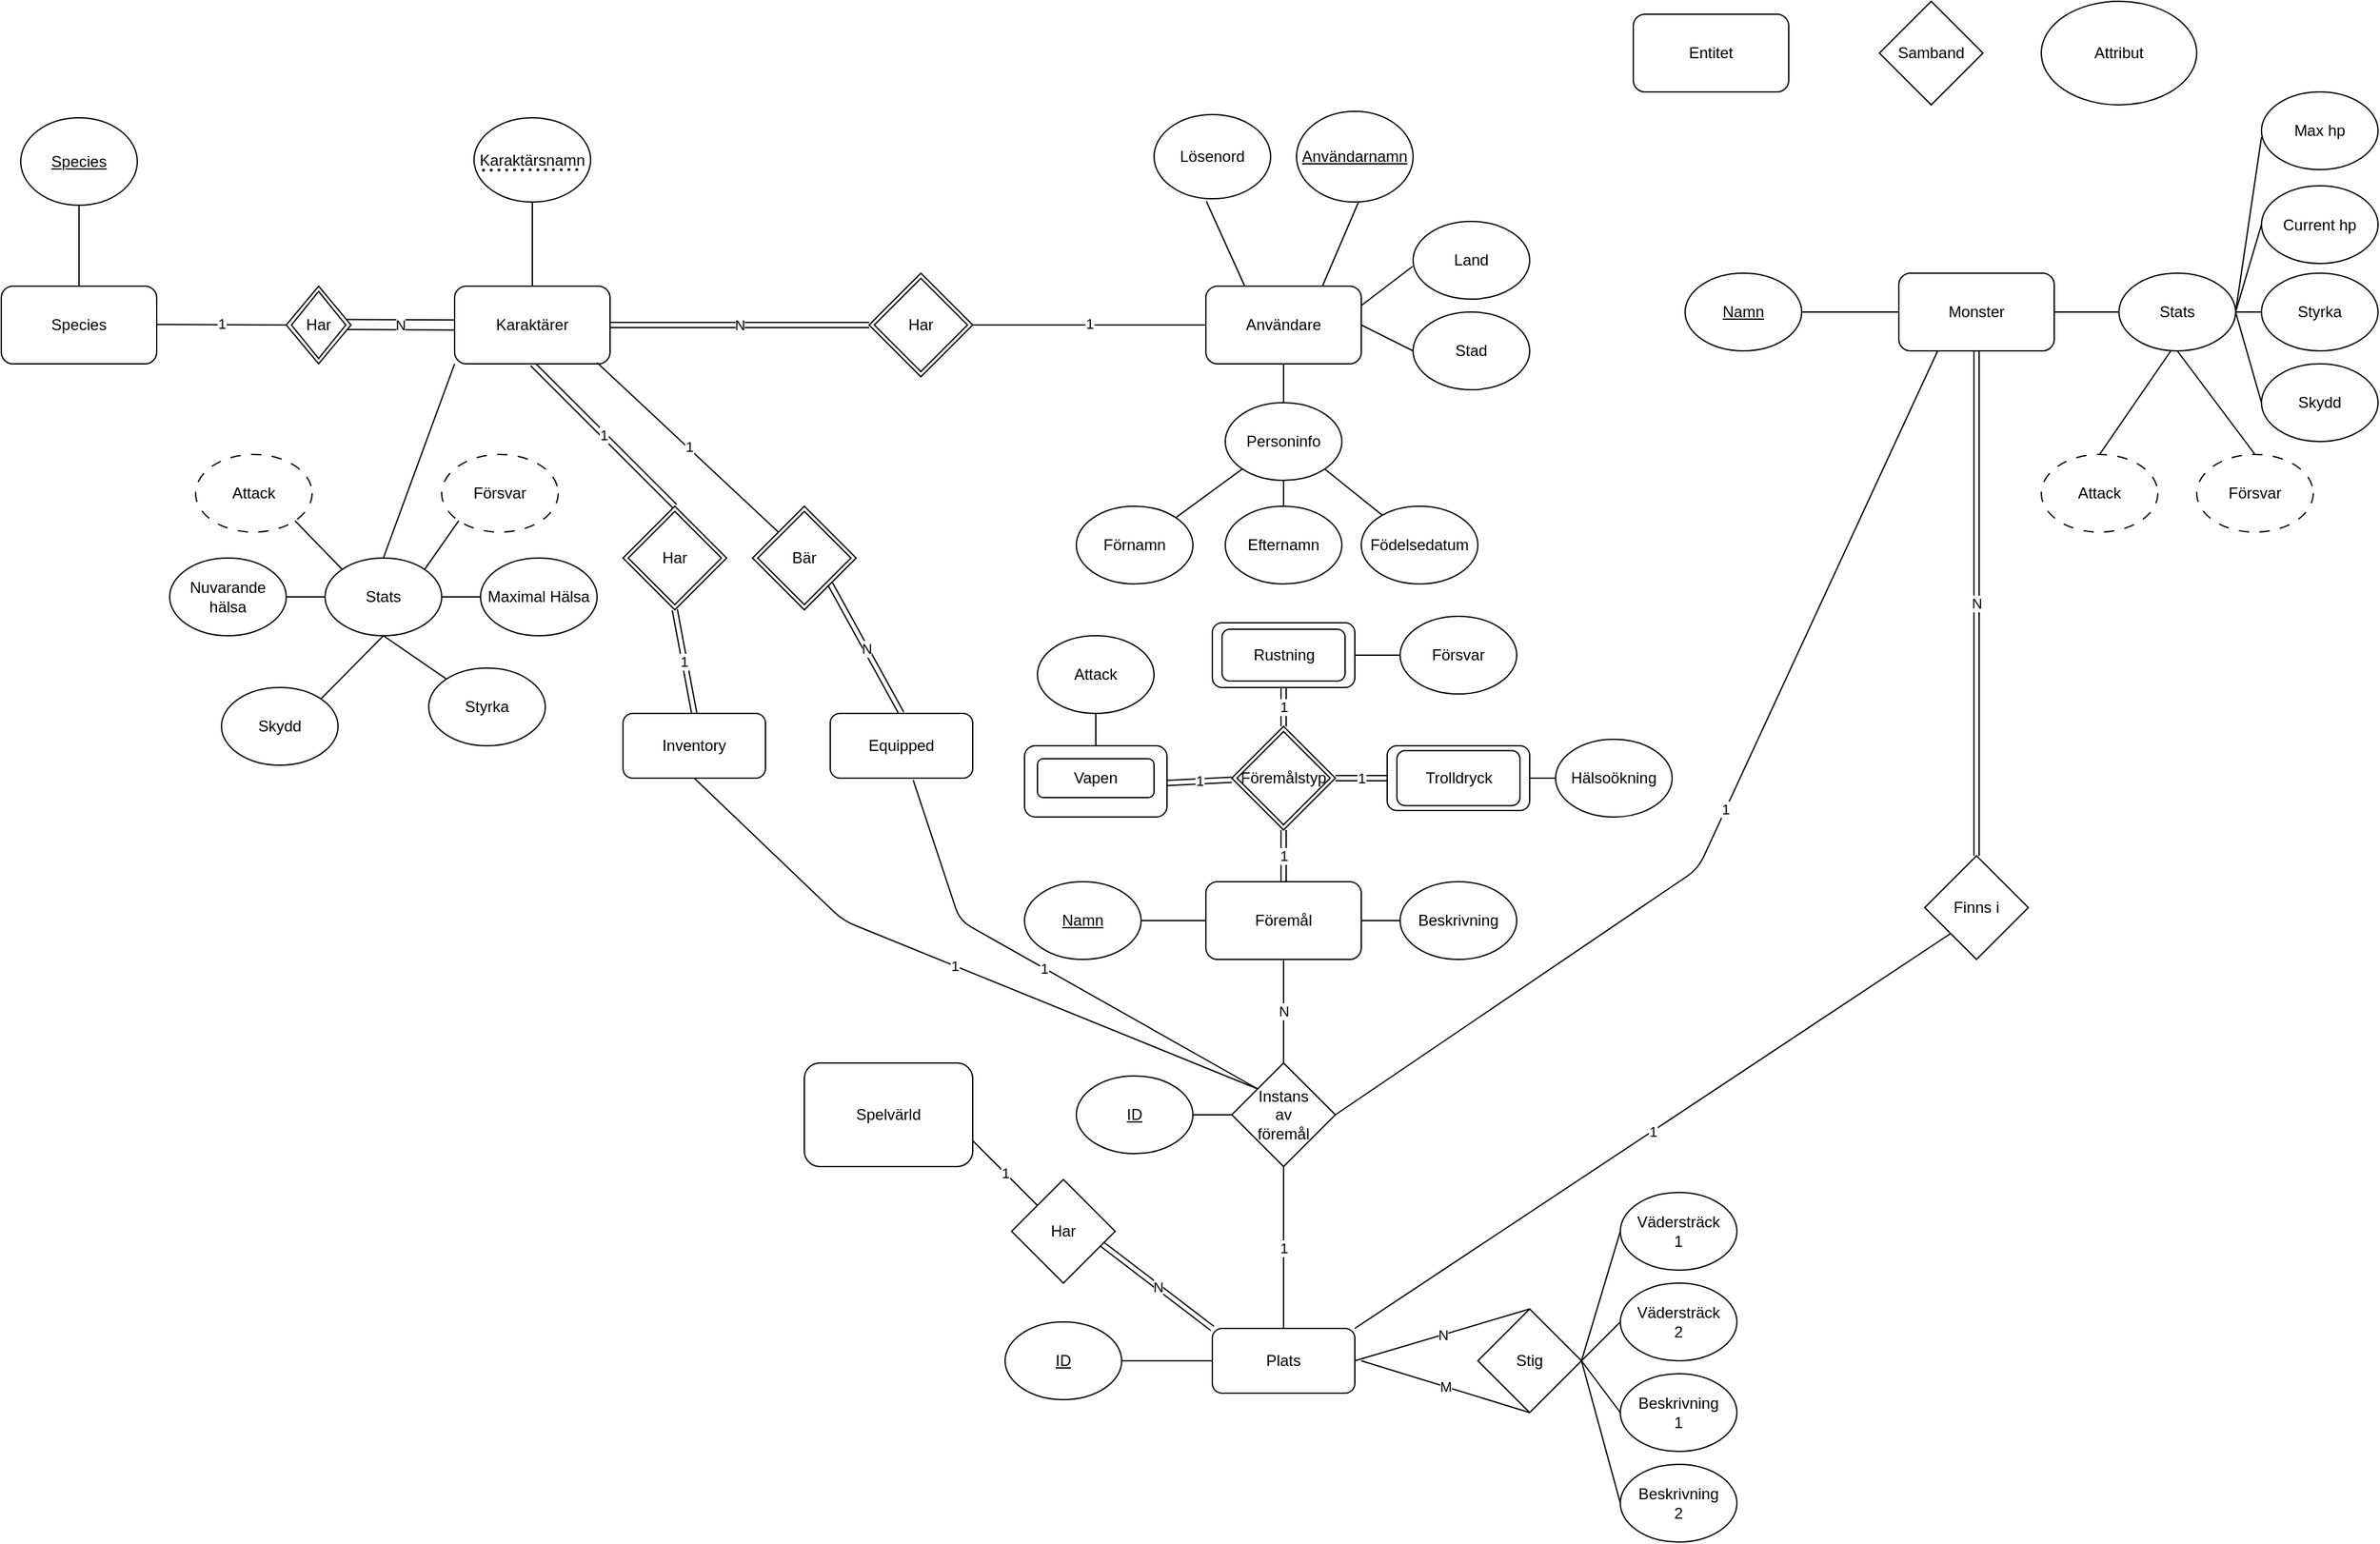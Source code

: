 <mxfile>
    <diagram id="R2lEEEUBdFMjLlhIrx00" name="Page-1">
        <mxGraphModel dx="3754" dy="1143" grid="1" gridSize="10" guides="1" tooltips="1" connect="1" arrows="0" fold="1" page="1" pageScale="1" pageWidth="850" pageHeight="1100" math="0" shadow="0" extFonts="Permanent Marker^https://fonts.googleapis.com/css?family=Permanent+Marker">
            <root>
                <mxCell id="0"/>
                <mxCell id="1" parent="0"/>
                <mxCell id="2" value="Samband" style="rhombus;whiteSpace=wrap;html=1;strokeColor=default;" vertex="1" parent="1">
                    <mxGeometry x="330" y="10" width="80" height="80" as="geometry"/>
                </mxCell>
                <mxCell id="3" value="Entitet" style="rounded=1;whiteSpace=wrap;html=1;" vertex="1" parent="1">
                    <mxGeometry x="140" y="20" width="120" height="60" as="geometry"/>
                </mxCell>
                <mxCell id="4" value="Attribut" style="ellipse;whiteSpace=wrap;html=1;" vertex="1" parent="1">
                    <mxGeometry x="455" y="10" width="120" height="80" as="geometry"/>
                </mxCell>
                <mxCell id="11" style="edgeStyle=none;html=1;entryX=0.448;entryY=1.029;entryDx=0;entryDy=0;entryPerimeter=0;exitX=0.25;exitY=0;exitDx=0;exitDy=0;endArrow=none;endFill=0;" edge="1" parent="1" source="5" target="10">
                    <mxGeometry relative="1" as="geometry">
                        <mxPoint x="-190" y="170" as="targetPoint"/>
                        <mxPoint x="-190" y="230" as="sourcePoint"/>
                    </mxGeometry>
                </mxCell>
                <mxCell id="17" value="" style="edgeStyle=none;html=1;exitX=0.75;exitY=0;exitDx=0;exitDy=0;endArrow=none;endFill=0;" edge="1" parent="1" source="5">
                    <mxGeometry relative="1" as="geometry">
                        <Array as="points"/>
                        <mxPoint x="-70" y="160" as="targetPoint"/>
                    </mxGeometry>
                </mxCell>
                <mxCell id="22" style="edgeStyle=none;html=1;exitX=0.5;exitY=1;exitDx=0;exitDy=0;entryX=0.5;entryY=0;entryDx=0;entryDy=0;endArrow=none;endFill=0;" edge="1" parent="1" source="5" target="13">
                    <mxGeometry relative="1" as="geometry"/>
                </mxCell>
                <mxCell id="23" style="edgeStyle=none;html=1;exitX=1;exitY=0.5;exitDx=0;exitDy=0;entryX=0;entryY=0.5;entryDx=0;entryDy=0;endArrow=none;endFill=0;" edge="1" parent="1" source="5" target="19">
                    <mxGeometry relative="1" as="geometry"/>
                </mxCell>
                <mxCell id="5" value="Användare" style="rounded=1;whiteSpace=wrap;html=1;" vertex="1" parent="1">
                    <mxGeometry x="-190" y="230" width="120" height="60" as="geometry"/>
                </mxCell>
                <mxCell id="16" value="Förnamn" style="ellipse;whiteSpace=wrap;html=1;" vertex="1" parent="1">
                    <mxGeometry x="-290" y="400" width="90" height="60" as="geometry"/>
                </mxCell>
                <mxCell id="47" style="edgeStyle=none;shape=connector;rounded=1;html=1;exitX=1;exitY=0.5;exitDx=0;exitDy=0;strokeColor=default;align=center;verticalAlign=middle;fontFamily=Helvetica;fontSize=11;fontColor=default;labelBackgroundColor=default;endArrow=none;endFill=0;" edge="1" parent="1" source="8" target="46">
                    <mxGeometry relative="1" as="geometry"/>
                </mxCell>
                <mxCell id="78" value="N" style="edgeStyle=none;shape=link;rounded=1;html=1;exitX=0.5;exitY=1;exitDx=0;exitDy=0;strokeColor=default;align=center;verticalAlign=middle;fontFamily=Helvetica;fontSize=11;fontColor=default;labelBackgroundColor=default;endArrow=none;endFill=0;" edge="1" parent="1" source="8" target="76">
                    <mxGeometry relative="1" as="geometry"/>
                </mxCell>
                <mxCell id="8" value="Monster" style="rounded=1;whiteSpace=wrap;html=1;" vertex="1" parent="1">
                    <mxGeometry x="345" y="220" width="120" height="60" as="geometry"/>
                </mxCell>
                <mxCell id="127" style="edgeStyle=none;shape=connector;rounded=1;html=1;exitX=1;exitY=0.5;exitDx=0;exitDy=0;entryX=0;entryY=0.5;entryDx=0;entryDy=0;strokeColor=default;align=center;verticalAlign=middle;fontFamily=Helvetica;fontSize=11;fontColor=default;labelBackgroundColor=default;endArrow=none;endFill=0;" edge="1" parent="1" source="9" target="126">
                    <mxGeometry relative="1" as="geometry"/>
                </mxCell>
                <mxCell id="140" value="1" style="edgeStyle=none;shape=link;rounded=1;html=1;exitX=0.5;exitY=0;exitDx=0;exitDy=0;entryX=0.5;entryY=1;entryDx=0;entryDy=0;strokeColor=default;align=center;verticalAlign=middle;fontFamily=Helvetica;fontSize=11;fontColor=default;labelBackgroundColor=default;endArrow=none;endFill=0;" edge="1" parent="1" source="9" target="139">
                    <mxGeometry relative="1" as="geometry"/>
                </mxCell>
                <mxCell id="150" value="N" style="edgeStyle=none;shape=connector;rounded=1;html=1;exitX=0.5;exitY=1;exitDx=0;exitDy=0;entryX=0.5;entryY=0;entryDx=0;entryDy=0;strokeColor=default;align=center;verticalAlign=middle;fontFamily=Helvetica;fontSize=11;fontColor=default;labelBackgroundColor=default;endArrow=none;endFill=0;" edge="1" parent="1" source="9" target="149">
                    <mxGeometry relative="1" as="geometry"/>
                </mxCell>
                <mxCell id="9" value="Föremål" style="rounded=1;whiteSpace=wrap;html=1;" vertex="1" parent="1">
                    <mxGeometry x="-190" y="690" width="120" height="60" as="geometry"/>
                </mxCell>
                <mxCell id="10" value="Lösenord" style="ellipse;whiteSpace=wrap;html=1;" vertex="1" parent="1">
                    <mxGeometry x="-230" y="97.5" width="90" height="65" as="geometry"/>
                </mxCell>
                <mxCell id="12" value="&lt;u&gt;Användarnamn&lt;/u&gt;" style="ellipse;whiteSpace=wrap;html=1;" vertex="1" parent="1">
                    <mxGeometry x="-120" y="95" width="90" height="70" as="geometry"/>
                </mxCell>
                <mxCell id="24" style="edgeStyle=none;html=1;exitX=0.5;exitY=1;exitDx=0;exitDy=0;entryX=0.5;entryY=0;entryDx=0;entryDy=0;endArrow=none;endFill=0;" edge="1" parent="1" source="13" target="15">
                    <mxGeometry relative="1" as="geometry"/>
                </mxCell>
                <mxCell id="25" style="edgeStyle=none;html=1;exitX=0;exitY=1;exitDx=0;exitDy=0;entryX=1;entryY=0;entryDx=0;entryDy=0;endArrow=none;endFill=0;" edge="1" parent="1" source="13" target="16">
                    <mxGeometry relative="1" as="geometry"/>
                </mxCell>
                <mxCell id="26" style="edgeStyle=none;html=1;exitX=1;exitY=1;exitDx=0;exitDy=0;endArrow=none;endFill=0;" edge="1" parent="1" source="13" target="18">
                    <mxGeometry relative="1" as="geometry"/>
                </mxCell>
                <mxCell id="13" value="Personinfo" style="ellipse;whiteSpace=wrap;html=1;" vertex="1" parent="1">
                    <mxGeometry x="-175" y="320" width="90" height="60" as="geometry"/>
                </mxCell>
                <mxCell id="15" value="Efternamn" style="ellipse;whiteSpace=wrap;html=1;" vertex="1" parent="1">
                    <mxGeometry x="-175" y="400" width="90" height="60" as="geometry"/>
                </mxCell>
                <mxCell id="198" value="1" style="edgeStyle=none;shape=link;rounded=1;html=1;exitX=0.5;exitY=1;exitDx=0;exitDy=0;entryX=0.5;entryY=0;entryDx=0;entryDy=0;strokeColor=default;align=center;verticalAlign=middle;fontFamily=Helvetica;fontSize=11;fontColor=default;labelBackgroundColor=default;endArrow=none;endFill=0;" edge="1" parent="1" source="7" target="197">
                    <mxGeometry relative="1" as="geometry"/>
                </mxCell>
                <mxCell id="7" value="Karaktärer" style="rounded=1;whiteSpace=wrap;html=1;" vertex="1" parent="1">
                    <mxGeometry x="-770" y="230" width="120" height="60" as="geometry"/>
                </mxCell>
                <mxCell id="6" value="Spelvärld" style="rounded=1;whiteSpace=wrap;html=1;" vertex="1" parent="1">
                    <mxGeometry x="-500" y="830" width="130" height="80" as="geometry"/>
                </mxCell>
                <mxCell id="18" value="Födelsedatum" style="ellipse;whiteSpace=wrap;html=1;" vertex="1" parent="1">
                    <mxGeometry x="-70" y="400" width="90" height="60" as="geometry"/>
                </mxCell>
                <mxCell id="19" value="Stad&lt;span style=&quot;font-family: monospace; font-size: 0px; text-align: start; text-wrap-mode: nowrap;&quot;&gt;%3CmxGraphModel%3E%3Croot%3E%3CmxCell%20id%3D%220%22%2F%3E%3CmxCell%20id%3D%221%22%20parent%3D%220%22%2F%3E%3CmxCell%20id%3D%222%22%20value%3D%22L%C3%B6senord%22%20style%3D%22ellipse%3BwhiteSpace%3Dwrap%3Bhtml%3D1%3B%22%20vertex%3D%221%22%20parent%3D%221%22%3E%3CmxGeometry%20x%3D%22-180%22%20y%3D%22320%22%20width%3D%2290%22%20height%3D%2260%22%20as%3D%22geometry%22%2F%3E%3C%2FmxCell%3E%3C%2Froot%3E%3C%2FmxGraphModel%3E&lt;/span&gt;" style="ellipse;whiteSpace=wrap;html=1;" vertex="1" parent="1">
                    <mxGeometry x="-30" y="250" width="90" height="60" as="geometry"/>
                </mxCell>
                <mxCell id="20" value="Land" style="ellipse;whiteSpace=wrap;html=1;" vertex="1" parent="1">
                    <mxGeometry x="-30" y="180" width="90" height="60" as="geometry"/>
                </mxCell>
                <mxCell id="21" style="edgeStyle=none;html=1;exitX=1;exitY=0.25;exitDx=0;exitDy=0;entryX=-0.004;entryY=0.579;entryDx=0;entryDy=0;entryPerimeter=0;endArrow=none;endFill=0;" edge="1" parent="1" source="5" target="20">
                    <mxGeometry relative="1" as="geometry"/>
                </mxCell>
                <mxCell id="32" style="edgeStyle=none;html=1;exitX=1;exitY=0.5;exitDx=0;exitDy=0;entryX=0;entryY=0.5;entryDx=0;entryDy=0;endArrow=none;endFill=0;" edge="1" parent="1" source="31" target="8">
                    <mxGeometry relative="1" as="geometry"/>
                </mxCell>
                <mxCell id="31" value="&lt;u&gt;Namn&lt;/u&gt;" style="ellipse;whiteSpace=wrap;html=1;" vertex="1" parent="1">
                    <mxGeometry x="180" y="220" width="90" height="60" as="geometry"/>
                </mxCell>
                <mxCell id="45" value="Har" style="rhombus;whiteSpace=wrap;html=1;strokeColor=default;double=1;" vertex="1" parent="1">
                    <mxGeometry x="-450" y="220" width="80" height="80" as="geometry"/>
                </mxCell>
                <mxCell id="46" value="Stats" style="ellipse;whiteSpace=wrap;html=1;" vertex="1" parent="1">
                    <mxGeometry x="515" y="220" width="90" height="60" as="geometry"/>
                </mxCell>
                <mxCell id="48" value="Karaktärsnamn" style="ellipse;whiteSpace=wrap;html=1;" vertex="1" parent="1">
                    <mxGeometry x="-755" y="100" width="90" height="65" as="geometry"/>
                </mxCell>
                <mxCell id="71" style="edgeStyle=none;shape=connector;rounded=1;html=1;exitX=0;exitY=0.5;exitDx=0;exitDy=0;strokeColor=default;align=center;verticalAlign=middle;fontFamily=Helvetica;fontSize=11;fontColor=default;labelBackgroundColor=default;endArrow=none;endFill=0;" edge="1" parent="1">
                    <mxGeometry relative="1" as="geometry">
                        <mxPoint x="605" y="250" as="targetPoint"/>
                        <mxPoint x="625" y="115" as="sourcePoint"/>
                    </mxGeometry>
                </mxCell>
                <mxCell id="49" value="Max hp" style="ellipse;whiteSpace=wrap;html=1;" vertex="1" parent="1">
                    <mxGeometry x="625" y="80" width="90" height="60" as="geometry"/>
                </mxCell>
                <mxCell id="70" style="edgeStyle=none;shape=connector;rounded=1;html=1;exitX=0;exitY=0.5;exitDx=0;exitDy=0;entryX=1;entryY=0.5;entryDx=0;entryDy=0;strokeColor=default;align=center;verticalAlign=middle;fontFamily=Helvetica;fontSize=11;fontColor=default;labelBackgroundColor=default;endArrow=none;endFill=0;" edge="1" parent="1" source="50" target="46">
                    <mxGeometry relative="1" as="geometry"/>
                </mxCell>
                <mxCell id="50" value="Current hp" style="ellipse;whiteSpace=wrap;html=1;" vertex="1" parent="1">
                    <mxGeometry x="625" y="152.5" width="90" height="60" as="geometry"/>
                </mxCell>
                <mxCell id="69" style="edgeStyle=none;shape=connector;rounded=1;html=1;exitX=0;exitY=0.5;exitDx=0;exitDy=0;strokeColor=default;align=center;verticalAlign=middle;fontFamily=Helvetica;fontSize=11;fontColor=default;labelBackgroundColor=default;endArrow=none;endFill=0;" edge="1" parent="1" source="52">
                    <mxGeometry relative="1" as="geometry">
                        <mxPoint x="605" y="250" as="targetPoint"/>
                    </mxGeometry>
                </mxCell>
                <mxCell id="52" value="Styrka" style="ellipse;whiteSpace=wrap;html=1;" vertex="1" parent="1">
                    <mxGeometry x="625" y="220" width="90" height="60" as="geometry"/>
                </mxCell>
                <mxCell id="55" style="edgeStyle=none;html=1;entryX=0.448;entryY=1.029;entryDx=0;entryDy=0;entryPerimeter=0;exitX=0.5;exitY=0;exitDx=0;exitDy=0;endArrow=none;endFill=0;" edge="1" parent="1" source="7">
                    <mxGeometry relative="1" as="geometry">
                        <mxPoint x="-710" y="165" as="targetPoint"/>
                        <mxPoint x="-680" y="231" as="sourcePoint"/>
                    </mxGeometry>
                </mxCell>
                <mxCell id="68" style="edgeStyle=none;shape=connector;rounded=1;html=1;exitX=0;exitY=0.5;exitDx=0;exitDy=0;entryX=1;entryY=0.5;entryDx=0;entryDy=0;strokeColor=default;align=center;verticalAlign=middle;fontFamily=Helvetica;fontSize=11;fontColor=default;labelBackgroundColor=default;endArrow=none;endFill=0;" edge="1" parent="1" source="56" target="46">
                    <mxGeometry relative="1" as="geometry"/>
                </mxCell>
                <mxCell id="56" value="Skydd" style="ellipse;whiteSpace=wrap;html=1;" vertex="1" parent="1">
                    <mxGeometry x="625" y="290" width="90" height="60" as="geometry"/>
                </mxCell>
                <mxCell id="67" style="edgeStyle=none;shape=connector;rounded=1;html=1;exitX=0.5;exitY=0;exitDx=0;exitDy=0;strokeColor=default;align=center;verticalAlign=middle;fontFamily=Helvetica;fontSize=11;fontColor=default;labelBackgroundColor=default;endArrow=none;endFill=0;" edge="1" parent="1" source="57">
                    <mxGeometry relative="1" as="geometry">
                        <mxPoint x="555" y="280" as="targetPoint"/>
                    </mxGeometry>
                </mxCell>
                <mxCell id="57" value="Attack" style="ellipse;whiteSpace=wrap;html=1;dashed=1;dashPattern=8 8;" vertex="1" parent="1">
                    <mxGeometry x="455" y="360" width="90" height="60" as="geometry"/>
                </mxCell>
                <mxCell id="58" value="" style="endArrow=none;dashed=1;html=1;dashPattern=1 2;strokeWidth=2;rounded=1;strokeColor=default;align=center;verticalAlign=middle;fontFamily=Helvetica;fontSize=11;fontColor=default;labelBackgroundColor=default;edgeStyle=none;endSize=7;" edge="1" parent="1">
                    <mxGeometry width="50" height="50" relative="1" as="geometry">
                        <mxPoint x="-748.75" y="140.34" as="sourcePoint"/>
                        <mxPoint x="-671.25" y="140" as="targetPoint"/>
                    </mxGeometry>
                </mxCell>
                <mxCell id="61" style="edgeStyle=none;html=1;entryX=0.448;entryY=1.029;entryDx=0;entryDy=0;entryPerimeter=0;exitX=0;exitY=0.5;exitDx=0;exitDy=0;endArrow=none;endFill=0;" edge="1" parent="1" source="5">
                    <mxGeometry relative="1" as="geometry">
                        <mxPoint x="-370" y="260" as="targetPoint"/>
                        <mxPoint x="-340" y="326" as="sourcePoint"/>
                    </mxGeometry>
                </mxCell>
                <mxCell id="63" value="1" style="edgeLabel;html=1;align=center;verticalAlign=middle;resizable=0;points=[];" connectable="0" vertex="1" parent="61">
                    <mxGeometry x="-0.002" y="-1" relative="1" as="geometry">
                        <mxPoint as="offset"/>
                    </mxGeometry>
                </mxCell>
                <mxCell id="62" value="N" style="edgeStyle=none;html=1;entryX=0.448;entryY=1.029;entryDx=0;entryDy=0;entryPerimeter=0;exitX=0;exitY=0.5;exitDx=0;exitDy=0;endArrow=none;endFill=0;shape=link;" edge="1" parent="1" source="45">
                    <mxGeometry relative="1" as="geometry">
                        <mxPoint x="-650" y="260" as="targetPoint"/>
                        <mxPoint x="-620" y="326" as="sourcePoint"/>
                    </mxGeometry>
                </mxCell>
                <mxCell id="66" style="edgeStyle=none;shape=connector;rounded=1;html=1;exitX=0.5;exitY=0;exitDx=0;exitDy=0;entryX=0.5;entryY=1;entryDx=0;entryDy=0;strokeColor=default;align=center;verticalAlign=middle;fontFamily=Helvetica;fontSize=11;fontColor=default;labelBackgroundColor=default;endArrow=none;endFill=0;" edge="1" parent="1" source="65" target="46">
                    <mxGeometry relative="1" as="geometry"/>
                </mxCell>
                <mxCell id="65" value="Försvar" style="ellipse;whiteSpace=wrap;html=1;dashed=1;dashPattern=8 8;" vertex="1" parent="1">
                    <mxGeometry x="575" y="360" width="90" height="60" as="geometry"/>
                </mxCell>
                <mxCell id="73" value="Stats" style="ellipse;whiteSpace=wrap;html=1;" vertex="1" parent="1">
                    <mxGeometry x="-870" y="440" width="90" height="60" as="geometry"/>
                </mxCell>
                <mxCell id="75" style="edgeStyle=none;html=1;entryX=0;entryY=1;entryDx=0;entryDy=0;exitX=0.5;exitY=0;exitDx=0;exitDy=0;endArrow=none;endFill=0;" edge="1" parent="1" source="73" target="7">
                    <mxGeometry relative="1" as="geometry">
                        <mxPoint x="-825.1" y="310" as="targetPoint"/>
                        <mxPoint x="-825.38" y="380" as="sourcePoint"/>
                    </mxGeometry>
                </mxCell>
                <mxCell id="155" value="1" style="edgeStyle=none;shape=connector;rounded=1;html=1;exitX=0;exitY=1;exitDx=0;exitDy=0;entryX=1;entryY=0;entryDx=0;entryDy=0;strokeColor=default;align=center;verticalAlign=middle;fontFamily=Helvetica;fontSize=11;fontColor=default;labelBackgroundColor=default;endArrow=none;endFill=0;" edge="1" parent="1" source="76" target="80">
                    <mxGeometry relative="1" as="geometry"/>
                </mxCell>
                <mxCell id="76" value="Finns i" style="rhombus;whiteSpace=wrap;html=1;strokeColor=default;" vertex="1" parent="1">
                    <mxGeometry x="365" y="670" width="80" height="80" as="geometry"/>
                </mxCell>
                <mxCell id="77" style="edgeStyle=none;html=1;entryX=0.5;entryY=1;entryDx=0;entryDy=0;endArrow=none;endFill=0;" edge="1" parent="1" source="79" target="73">
                    <mxGeometry relative="1" as="geometry">
                        <mxPoint x="-665" y="400" as="targetPoint"/>
                        <mxPoint x="-619.05" y="465" as="sourcePoint"/>
                    </mxGeometry>
                </mxCell>
                <mxCell id="79" value="Styrka" style="ellipse;whiteSpace=wrap;html=1;" vertex="1" parent="1">
                    <mxGeometry x="-790" y="525" width="90" height="60" as="geometry"/>
                </mxCell>
                <mxCell id="87" style="edgeStyle=none;shape=connector;rounded=1;html=1;exitX=0;exitY=0.5;exitDx=0;exitDy=0;entryX=1;entryY=0.5;entryDx=0;entryDy=0;strokeColor=default;align=center;verticalAlign=middle;fontFamily=Helvetica;fontSize=11;fontColor=default;labelBackgroundColor=default;endArrow=none;endFill=0;" edge="1" parent="1" source="80" target="86">
                    <mxGeometry relative="1" as="geometry"/>
                </mxCell>
                <mxCell id="93" value="N" style="edgeStyle=none;shape=connector;rounded=1;html=1;exitX=1;exitY=0.5;exitDx=0;exitDy=0;entryX=0.5;entryY=0;entryDx=0;entryDy=0;strokeColor=default;align=center;verticalAlign=middle;fontFamily=Helvetica;fontSize=11;fontColor=default;labelBackgroundColor=default;endArrow=none;endFill=0;" edge="1" parent="1" source="80" target="89">
                    <mxGeometry relative="1" as="geometry"/>
                </mxCell>
                <mxCell id="80" value="Plats" style="rounded=1;whiteSpace=wrap;html=1;" vertex="1" parent="1">
                    <mxGeometry x="-185" y="1035" width="110" height="50" as="geometry"/>
                </mxCell>
                <mxCell id="82" value="Skydd&lt;span style=&quot;font-family: monospace; font-size: 0px; text-align: start; text-wrap: nowrap;&quot;&gt;%3CmxGraphModel%3E%3Croot%3E%3CmxCell%20id%3D%220%22%2F%3E%3CmxCell%20id%3D%221%22%20parent%3D%220%22%2F%3E%3CmxCell%20id%3D%222%22%20value%3D%22Styrka%22%20style%3D%22ellipse%3BwhiteSpace%3Dwrap%3Bhtml%3D1%3B%22%20vertex%3D%221%22%20parent%3D%221%22%3E%3CmxGeometry%20x%3D%22-650%22%20y%3D%22460%22%20width%3D%2290%22%20height%3D%2260%22%20as%3D%22geometry%22%2F%3E%3C%2FmxCell%3E%3C%2Froot%3E%3C%2FmxGraphModel%3E&lt;/span&gt;" style="ellipse;whiteSpace=wrap;html=1;" vertex="1" parent="1">
                    <mxGeometry x="-950" y="540" width="90" height="60" as="geometry"/>
                </mxCell>
                <mxCell id="84" value="Maximal Hälsa" style="ellipse;whiteSpace=wrap;html=1;" vertex="1" parent="1">
                    <mxGeometry x="-750" y="440" width="90" height="60" as="geometry"/>
                </mxCell>
                <mxCell id="85" value="Nuvarande hälsa" style="ellipse;whiteSpace=wrap;html=1;" vertex="1" parent="1">
                    <mxGeometry x="-990" y="440" width="90" height="60" as="geometry"/>
                </mxCell>
                <mxCell id="86" value="&lt;u&gt;ID&lt;/u&gt;" style="ellipse;whiteSpace=wrap;html=1;" vertex="1" parent="1">
                    <mxGeometry x="-345" y="1030" width="90" height="60" as="geometry"/>
                </mxCell>
                <mxCell id="94" value="M" style="edgeStyle=none;shape=connector;rounded=1;html=1;exitX=0.5;exitY=1;exitDx=0;exitDy=0;strokeColor=default;align=center;verticalAlign=middle;fontFamily=Helvetica;fontSize=11;fontColor=default;labelBackgroundColor=default;endArrow=none;endFill=0;" edge="1" parent="1" source="89">
                    <mxGeometry relative="1" as="geometry">
                        <mxPoint x="-70" y="1060" as="targetPoint"/>
                    </mxGeometry>
                </mxCell>
                <mxCell id="89" value="Stig" style="rhombus;whiteSpace=wrap;html=1;strokeColor=default;" vertex="1" parent="1">
                    <mxGeometry x="20" y="1020" width="80" height="80" as="geometry"/>
                </mxCell>
                <mxCell id="92" style="edgeStyle=none;html=1;entryX=0;entryY=0.5;entryDx=0;entryDy=0;exitX=1;exitY=0.5;exitDx=0;exitDy=0;endArrow=none;endFill=0;" edge="1" parent="1" source="85" target="73">
                    <mxGeometry relative="1" as="geometry">
                        <mxPoint x="-755.95" y="380" as="targetPoint"/>
                        <mxPoint x="-755.95" y="445" as="sourcePoint"/>
                    </mxGeometry>
                </mxCell>
                <mxCell id="95" style="edgeStyle=none;html=1;entryX=1;entryY=0.5;entryDx=0;entryDy=0;exitX=0;exitY=0.5;exitDx=0;exitDy=0;endArrow=none;endFill=0;" edge="1" parent="1" source="84" target="73">
                    <mxGeometry relative="1" as="geometry">
                        <mxPoint x="-665" y="390" as="targetPoint"/>
                        <mxPoint x="-665" y="455" as="sourcePoint"/>
                    </mxGeometry>
                </mxCell>
                <mxCell id="96" style="edgeStyle=none;html=1;exitX=1;exitY=0;exitDx=0;exitDy=0;endArrow=none;endFill=0;entryX=0.5;entryY=1;entryDx=0;entryDy=0;" edge="1" parent="1" source="82" target="73">
                    <mxGeometry relative="1" as="geometry">
                        <mxPoint x="-740" y="410" as="targetPoint"/>
                        <mxPoint x="-740" y="475" as="sourcePoint"/>
                    </mxGeometry>
                </mxCell>
                <mxCell id="104" style="edgeStyle=none;shape=connector;rounded=1;html=1;exitX=0;exitY=0.5;exitDx=0;exitDy=0;strokeColor=default;align=center;verticalAlign=middle;fontFamily=Helvetica;fontSize=11;fontColor=default;labelBackgroundColor=default;endArrow=none;endFill=0;" edge="1" parent="1" source="97">
                    <mxGeometry relative="1" as="geometry">
                        <mxPoint x="100" y="1060" as="targetPoint"/>
                    </mxGeometry>
                </mxCell>
                <mxCell id="97" value="Vädersträck&lt;div&gt;1&lt;/div&gt;" style="ellipse;whiteSpace=wrap;html=1;" vertex="1" parent="1">
                    <mxGeometry x="130" y="930" width="90" height="60" as="geometry"/>
                </mxCell>
                <mxCell id="103" style="edgeStyle=none;shape=connector;rounded=1;html=1;exitX=0;exitY=0.5;exitDx=0;exitDy=0;strokeColor=default;align=center;verticalAlign=middle;fontFamily=Helvetica;fontSize=11;fontColor=default;labelBackgroundColor=default;endArrow=none;endFill=0;" edge="1" parent="1" source="98">
                    <mxGeometry relative="1" as="geometry">
                        <mxPoint x="100" y="1060" as="targetPoint"/>
                    </mxGeometry>
                </mxCell>
                <mxCell id="98" value="Vädersträck&lt;div&gt;2&lt;/div&gt;" style="ellipse;whiteSpace=wrap;html=1;" vertex="1" parent="1">
                    <mxGeometry x="130" y="1000" width="90" height="60" as="geometry"/>
                </mxCell>
                <mxCell id="102" style="edgeStyle=none;shape=connector;rounded=1;html=1;exitX=0;exitY=0.5;exitDx=0;exitDy=0;strokeColor=default;align=center;verticalAlign=middle;fontFamily=Helvetica;fontSize=11;fontColor=default;labelBackgroundColor=default;endArrow=none;endFill=0;" edge="1" parent="1" source="99">
                    <mxGeometry relative="1" as="geometry">
                        <mxPoint x="100" y="1060" as="targetPoint"/>
                    </mxGeometry>
                </mxCell>
                <mxCell id="99" value="Beskrivning&lt;div&gt;1&lt;/div&gt;" style="ellipse;whiteSpace=wrap;html=1;" vertex="1" parent="1">
                    <mxGeometry x="130" y="1070" width="90" height="60" as="geometry"/>
                </mxCell>
                <mxCell id="101" style="edgeStyle=none;shape=connector;rounded=1;html=1;exitX=0;exitY=0.5;exitDx=0;exitDy=0;entryX=1;entryY=0.5;entryDx=0;entryDy=0;strokeColor=default;align=center;verticalAlign=middle;fontFamily=Helvetica;fontSize=11;fontColor=default;labelBackgroundColor=default;endArrow=none;endFill=0;" edge="1" parent="1" source="100" target="89">
                    <mxGeometry relative="1" as="geometry"/>
                </mxCell>
                <mxCell id="100" value="Beskrivning&lt;div&gt;2&lt;/div&gt;" style="ellipse;whiteSpace=wrap;html=1;" vertex="1" parent="1">
                    <mxGeometry x="130" y="1140" width="90" height="60" as="geometry"/>
                </mxCell>
                <mxCell id="105" value="Försvar" style="ellipse;whiteSpace=wrap;html=1;dashed=1;dashPattern=8 8;" vertex="1" parent="1">
                    <mxGeometry x="-780" y="360" width="90" height="60" as="geometry"/>
                </mxCell>
                <mxCell id="106" value="Attack" style="ellipse;whiteSpace=wrap;html=1;dashed=1;dashPattern=8 8;" vertex="1" parent="1">
                    <mxGeometry x="-970" y="360" width="90" height="60" as="geometry"/>
                </mxCell>
                <mxCell id="108" style="edgeStyle=none;html=1;entryX=1;entryY=0;entryDx=0;entryDy=0;exitX=0;exitY=1;exitDx=0;exitDy=0;endArrow=none;endFill=0;" edge="1" parent="1" source="105" target="73">
                    <mxGeometry relative="1" as="geometry">
                        <mxPoint x="-695" y="360" as="targetPoint"/>
                        <mxPoint x="-650" y="360" as="sourcePoint"/>
                    </mxGeometry>
                </mxCell>
                <mxCell id="109" style="edgeStyle=none;html=1;entryX=1;entryY=1;entryDx=0;entryDy=0;exitX=0;exitY=0;exitDx=0;exitDy=0;endArrow=none;endFill=0;" edge="1" parent="1" source="73" target="106">
                    <mxGeometry relative="1" as="geometry">
                        <mxPoint x="-780" y="340" as="targetPoint"/>
                        <mxPoint x="-735" y="340" as="sourcePoint"/>
                    </mxGeometry>
                </mxCell>
                <mxCell id="111" value="Species" style="rounded=1;whiteSpace=wrap;html=1;" vertex="1" parent="1">
                    <mxGeometry x="-1120" y="230" width="120" height="60" as="geometry"/>
                </mxCell>
                <mxCell id="117" style="edgeStyle=none;shape=connector;rounded=1;html=1;exitX=1;exitY=0.5;exitDx=0;exitDy=0;entryX=0;entryY=0.5;entryDx=0;entryDy=0;strokeColor=default;align=center;verticalAlign=middle;fontFamily=Helvetica;fontSize=11;fontColor=default;labelBackgroundColor=default;endArrow=none;endFill=0;" edge="1" parent="1" source="114" target="9">
                    <mxGeometry relative="1" as="geometry"/>
                </mxCell>
                <mxCell id="114" value="&lt;u&gt;Namn&lt;/u&gt;" style="ellipse;whiteSpace=wrap;html=1;" vertex="1" parent="1">
                    <mxGeometry x="-330" y="690" width="90" height="60" as="geometry"/>
                </mxCell>
                <mxCell id="126" value="Beskrivning" style="ellipse;whiteSpace=wrap;html=1;" vertex="1" parent="1">
                    <mxGeometry x="-40" y="690" width="90" height="60" as="geometry"/>
                </mxCell>
                <mxCell id="128" value="&lt;u&gt;Species&lt;/u&gt;" style="ellipse;whiteSpace=wrap;html=1;" vertex="1" parent="1">
                    <mxGeometry x="-1105" y="100" width="90" height="67.5" as="geometry"/>
                </mxCell>
                <mxCell id="130" style="edgeStyle=none;html=1;endArrow=none;endFill=0;entryX=0.5;entryY=1;entryDx=0;entryDy=0;" edge="1" parent="1" target="128">
                    <mxGeometry relative="1" as="geometry">
                        <mxPoint x="-1060.5" y="195" as="targetPoint"/>
                        <mxPoint x="-1060" y="230" as="sourcePoint"/>
                        <Array as="points"/>
                    </mxGeometry>
                </mxCell>
                <mxCell id="176" style="edgeStyle=none;shape=connector;rounded=1;html=1;exitX=0.5;exitY=0;exitDx=0;exitDy=0;entryX=0.5;entryY=1;entryDx=0;entryDy=0;strokeColor=default;align=center;verticalAlign=middle;fontFamily=Helvetica;fontSize=11;fontColor=default;labelBackgroundColor=default;endArrow=none;endFill=0;" edge="1" parent="1" source="134" target="175">
                    <mxGeometry relative="1" as="geometry"/>
                </mxCell>
                <mxCell id="134" value="Vapen" style="rounded=1;whiteSpace=wrap;html=1;glass=0;shadow=0;absoluteArcSize=0;comic=0;labelPadding=0;fillColor=default;" vertex="1" parent="1">
                    <mxGeometry x="-330" y="585" width="110" height="55" as="geometry"/>
                </mxCell>
                <mxCell id="172" style="edgeStyle=none;shape=connector;rounded=1;html=1;exitX=1;exitY=0.5;exitDx=0;exitDy=0;entryX=0;entryY=0.5;entryDx=0;entryDy=0;strokeColor=default;align=center;verticalAlign=middle;fontFamily=Helvetica;fontSize=11;fontColor=default;labelBackgroundColor=default;endArrow=none;endFill=0;" edge="1" parent="1" source="136" target="171">
                    <mxGeometry relative="1" as="geometry"/>
                </mxCell>
                <mxCell id="136" value="Trolldryck" style="rounded=1;whiteSpace=wrap;html=1;" vertex="1" parent="1">
                    <mxGeometry x="-50" y="585" width="110" height="50" as="geometry"/>
                </mxCell>
                <mxCell id="143" value="1" style="edgeStyle=none;shape=link;rounded=1;html=1;exitX=0.5;exitY=1;exitDx=0;exitDy=0;entryX=0.5;entryY=0;entryDx=0;entryDy=0;strokeColor=default;align=center;verticalAlign=middle;fontFamily=Helvetica;fontSize=11;fontColor=default;labelBackgroundColor=default;endArrow=none;endFill=0;" edge="1" parent="1" source="137" target="139">
                    <mxGeometry relative="1" as="geometry"/>
                </mxCell>
                <mxCell id="174" style="edgeStyle=none;shape=connector;rounded=1;html=1;exitX=1;exitY=0.5;exitDx=0;exitDy=0;entryX=0;entryY=0.5;entryDx=0;entryDy=0;strokeColor=default;align=center;verticalAlign=middle;fontFamily=Helvetica;fontSize=11;fontColor=default;labelBackgroundColor=default;endArrow=none;endFill=0;" edge="1" parent="1" source="137" target="173">
                    <mxGeometry relative="1" as="geometry"/>
                </mxCell>
                <mxCell id="137" value="Rustning" style="rounded=1;whiteSpace=wrap;html=1;" vertex="1" parent="1">
                    <mxGeometry x="-185" y="490" width="110" height="50" as="geometry"/>
                </mxCell>
                <mxCell id="141" value="1" style="edgeStyle=none;shape=link;rounded=1;html=1;exitX=0;exitY=0.5;exitDx=0;exitDy=0;entryX=1;entryY=0.5;entryDx=0;entryDy=0;strokeColor=default;align=center;verticalAlign=middle;fontFamily=Helvetica;fontSize=11;fontColor=default;labelBackgroundColor=default;endArrow=none;endFill=0;" edge="1" parent="1">
                    <mxGeometry relative="1" as="geometry">
                        <mxPoint x="-170" y="611.25" as="sourcePoint"/>
                        <mxPoint x="-220" y="613.75" as="targetPoint"/>
                    </mxGeometry>
                </mxCell>
                <mxCell id="142" value="1" style="edgeStyle=none;shape=link;rounded=1;html=1;exitX=1;exitY=0.5;exitDx=0;exitDy=0;entryX=0;entryY=0.5;entryDx=0;entryDy=0;strokeColor=default;align=center;verticalAlign=middle;fontFamily=Helvetica;fontSize=11;fontColor=default;labelBackgroundColor=default;endArrow=none;endFill=0;" edge="1" parent="1" source="139" target="136">
                    <mxGeometry relative="1" as="geometry"/>
                </mxCell>
                <mxCell id="139" value="Föremålstyp" style="rhombus;whiteSpace=wrap;html=1;strokeColor=default;double=1;" vertex="1" parent="1">
                    <mxGeometry x="-170" y="570" width="80" height="80" as="geometry"/>
                </mxCell>
                <mxCell id="144" value="N" style="edgeStyle=none;html=1;entryX=0.448;entryY=1.029;entryDx=0;entryDy=0;entryPerimeter=0;endArrow=none;endFill=0;shape=link;width=-7.692;exitX=0;exitY=0.5;exitDx=0;exitDy=0;" edge="1" parent="1" source="7">
                    <mxGeometry relative="1" as="geometry">
                        <mxPoint x="-855" y="259.62" as="targetPoint"/>
                        <mxPoint x="-780" y="260" as="sourcePoint"/>
                    </mxGeometry>
                </mxCell>
                <mxCell id="145" value="Har" style="rhombus;whiteSpace=wrap;html=1;strokeColor=default;double=1;" vertex="1" parent="1">
                    <mxGeometry x="-900" y="230" width="50" height="60" as="geometry"/>
                </mxCell>
                <mxCell id="146" style="edgeStyle=none;html=1;entryX=0.448;entryY=1.029;entryDx=0;entryDy=0;entryPerimeter=0;endArrow=none;endFill=0;" edge="1" parent="1">
                    <mxGeometry relative="1" as="geometry">
                        <mxPoint x="-1000" y="259.62" as="targetPoint"/>
                        <mxPoint x="-900" y="260" as="sourcePoint"/>
                    </mxGeometry>
                </mxCell>
                <mxCell id="147" value="1" style="edgeLabel;html=1;align=center;verticalAlign=middle;resizable=0;points=[];" connectable="0" vertex="1" parent="146">
                    <mxGeometry x="-0.002" y="-1" relative="1" as="geometry">
                        <mxPoint as="offset"/>
                    </mxGeometry>
                </mxCell>
                <mxCell id="152" value="1" style="edgeStyle=none;shape=connector;rounded=1;html=1;exitX=0.5;exitY=1;exitDx=0;exitDy=0;entryX=0.5;entryY=0;entryDx=0;entryDy=0;strokeColor=default;align=center;verticalAlign=middle;fontFamily=Helvetica;fontSize=11;fontColor=default;labelBackgroundColor=default;endArrow=none;endFill=0;" edge="1" parent="1" source="149" target="80">
                    <mxGeometry relative="1" as="geometry"/>
                </mxCell>
                <mxCell id="161" style="edgeStyle=none;shape=connector;rounded=1;html=1;exitX=0;exitY=0.5;exitDx=0;exitDy=0;entryX=1;entryY=0.5;entryDx=0;entryDy=0;strokeColor=default;align=center;verticalAlign=middle;fontFamily=Helvetica;fontSize=11;fontColor=default;labelBackgroundColor=default;endArrow=none;endFill=0;" edge="1" parent="1" source="149" target="160">
                    <mxGeometry relative="1" as="geometry"/>
                </mxCell>
                <mxCell id="201" value="1" style="edgeStyle=none;shape=connector;rounded=1;html=1;exitX=1;exitY=0.5;exitDx=0;exitDy=0;entryX=0.25;entryY=1;entryDx=0;entryDy=0;strokeColor=default;align=center;verticalAlign=middle;fontFamily=Helvetica;fontSize=11;fontColor=default;labelBackgroundColor=default;endArrow=none;endFill=0;" edge="1" parent="1" source="149" target="8">
                    <mxGeometry relative="1" as="geometry">
                        <Array as="points">
                            <mxPoint x="190" y="680"/>
                        </Array>
                    </mxGeometry>
                </mxCell>
                <mxCell id="226" value="1" style="edgeStyle=none;html=1;exitX=0;exitY=0;exitDx=0;exitDy=0;entryX=0.5;entryY=1;entryDx=0;entryDy=0;endArrow=none;endFill=0;" edge="1" parent="1" source="149" target="186">
                    <mxGeometry relative="1" as="geometry">
                        <Array as="points">
                            <mxPoint x="-470" y="720"/>
                        </Array>
                    </mxGeometry>
                </mxCell>
                <mxCell id="149" value="Instans&lt;div&gt;av&lt;/div&gt;&lt;div&gt;föremål&lt;/div&gt;" style="rhombus;whiteSpace=wrap;html=1;strokeColor=default;" vertex="1" parent="1">
                    <mxGeometry x="-170" y="830" width="80" height="80" as="geometry"/>
                </mxCell>
                <mxCell id="151" value="Bär" style="rhombus;whiteSpace=wrap;html=1;strokeColor=default;double=1;" vertex="1" parent="1">
                    <mxGeometry x="-540" y="400" width="80" height="80" as="geometry"/>
                </mxCell>
                <mxCell id="156" style="edgeStyle=none;html=1;entryX=0.448;entryY=1.029;entryDx=0;entryDy=0;entryPerimeter=0;exitX=0;exitY=0;exitDx=0;exitDy=0;endArrow=none;endFill=0;" edge="1" parent="1" source="151">
                    <mxGeometry relative="1" as="geometry">
                        <mxPoint x="-660" y="289.09" as="targetPoint"/>
                        <mxPoint x="-480" y="289.09" as="sourcePoint"/>
                    </mxGeometry>
                </mxCell>
                <mxCell id="157" value="1" style="edgeLabel;html=1;align=center;verticalAlign=middle;resizable=0;points=[];" connectable="0" vertex="1" parent="156">
                    <mxGeometry x="-0.002" y="-1" relative="1" as="geometry">
                        <mxPoint as="offset"/>
                    </mxGeometry>
                </mxCell>
                <mxCell id="160" value="&lt;u&gt;ID&lt;/u&gt;" style="ellipse;whiteSpace=wrap;html=1;" vertex="1" parent="1">
                    <mxGeometry x="-290" y="840" width="90" height="60" as="geometry"/>
                </mxCell>
                <mxCell id="171" value="Hälsoökning" style="ellipse;whiteSpace=wrap;html=1;" vertex="1" parent="1">
                    <mxGeometry x="80" y="580" width="90" height="60" as="geometry"/>
                </mxCell>
                <mxCell id="173" value="Försvar" style="ellipse;whiteSpace=wrap;html=1;" vertex="1" parent="1">
                    <mxGeometry x="-40" y="485" width="90" height="60" as="geometry"/>
                </mxCell>
                <mxCell id="175" value="Attack" style="ellipse;whiteSpace=wrap;html=1;" vertex="1" parent="1">
                    <mxGeometry x="-320" y="500" width="90" height="60" as="geometry"/>
                </mxCell>
                <mxCell id="177" value="Har" style="rhombus;whiteSpace=wrap;html=1;strokeColor=default;" vertex="1" parent="1">
                    <mxGeometry x="-340" y="920" width="80" height="80" as="geometry"/>
                </mxCell>
                <mxCell id="179" value="1" style="edgeStyle=none;html=1;entryX=1;entryY=0.75;entryDx=0;entryDy=0;exitX=0;exitY=0;exitDx=0;exitDy=0;endArrow=none;endFill=0;" edge="1" parent="1" source="177" target="6">
                    <mxGeometry relative="1" as="geometry">
                        <mxPoint x="-395" y="910" as="targetPoint"/>
                        <mxPoint x="-85" y="912" as="sourcePoint"/>
                    </mxGeometry>
                </mxCell>
                <mxCell id="180" value="N" style="edgeStyle=none;html=1;entryX=1;entryY=0;entryDx=0;entryDy=0;exitX=0;exitY=0;exitDx=0;exitDy=0;endArrow=none;endFill=0;shape=link;" edge="1" parent="1" source="80">
                    <mxGeometry relative="1" as="geometry">
                        <mxPoint x="-270" y="970" as="targetPoint"/>
                        <mxPoint x="40" y="972" as="sourcePoint"/>
                    </mxGeometry>
                </mxCell>
                <mxCell id="186" value="Inventory" style="rounded=1;double=1;whiteSpace=wrap;html=1;" vertex="1" parent="1">
                    <mxGeometry x="-640" y="560" width="110" height="50" as="geometry"/>
                </mxCell>
                <mxCell id="199" value="1" style="edgeStyle=none;shape=link;rounded=1;html=1;exitX=0.5;exitY=1;exitDx=0;exitDy=0;entryX=0.5;entryY=0;entryDx=0;entryDy=0;strokeColor=default;align=center;verticalAlign=middle;fontFamily=Helvetica;fontSize=11;fontColor=default;labelBackgroundColor=default;endArrow=none;endFill=0;" edge="1" parent="1" source="197" target="186">
                    <mxGeometry relative="1" as="geometry"/>
                </mxCell>
                <mxCell id="197" value="Har" style="rhombus;whiteSpace=wrap;html=1;strokeColor=default;double=1;" vertex="1" parent="1">
                    <mxGeometry x="-640" y="400" width="80" height="80" as="geometry"/>
                </mxCell>
                <mxCell id="215" value="Rustning" style="rounded=1;whiteSpace=wrap;html=1;" vertex="1" parent="1">
                    <mxGeometry x="-177.5" y="495" width="95" height="40" as="geometry"/>
                </mxCell>
                <mxCell id="216" value="Vapen" style="rounded=1;whiteSpace=wrap;html=1;strokeColor=default;gradientColor=none;fillColor=default;glass=0;shadow=0;absoluteArcSize=0;noLabel=0;labelPadding=0;container=0;treeFolding=0;enumerate=0;double=1" vertex="1" parent="1">
                    <mxGeometry x="-320" y="595" width="90" height="30" as="geometry"/>
                </mxCell>
                <mxCell id="217" value="Trolldryck" style="rounded=1;whiteSpace=wrap;html=1;" vertex="1" parent="1">
                    <mxGeometry x="-42.5" y="588.75" width="95" height="42.5" as="geometry"/>
                </mxCell>
                <mxCell id="221" value="N" style="edgeStyle=none;html=1;exitX=0.5;exitY=0;exitDx=0;exitDy=0;entryX=1;entryY=1;entryDx=0;entryDy=0;endArrow=none;endFill=0;shape=link;" edge="1" parent="1" source="220" target="151">
                    <mxGeometry relative="1" as="geometry"/>
                </mxCell>
                <mxCell id="220" value="Equipped" style="rounded=1;whiteSpace=wrap;html=1;" vertex="1" parent="1">
                    <mxGeometry x="-480" y="560" width="110" height="50" as="geometry"/>
                </mxCell>
                <mxCell id="225" value="1" style="edgeStyle=none;html=1;exitX=0;exitY=0;exitDx=0;exitDy=0;entryX=0.582;entryY=1.027;entryDx=0;entryDy=0;entryPerimeter=0;endArrow=none;endFill=0;" edge="1" parent="1" source="149" target="220">
                    <mxGeometry relative="1" as="geometry">
                        <Array as="points">
                            <mxPoint x="-380" y="720"/>
                        </Array>
                    </mxGeometry>
                </mxCell>
            </root>
        </mxGraphModel>
    </diagram>
</mxfile>